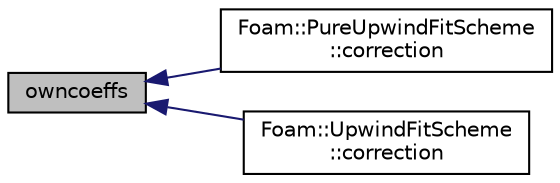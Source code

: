 digraph "owncoeffs"
{
  bgcolor="transparent";
  edge [fontname="Helvetica",fontsize="10",labelfontname="Helvetica",labelfontsize="10"];
  node [fontname="Helvetica",fontsize="10",shape=record];
  rankdir="LR";
  Node1 [label="owncoeffs",height=0.2,width=0.4,color="black", fillcolor="grey75", style="filled", fontcolor="black"];
  Node1 -> Node2 [dir="back",color="midnightblue",fontsize="10",style="solid",fontname="Helvetica"];
  Node2 [label="Foam::PureUpwindFitScheme\l::correction",height=0.2,width=0.4,color="black",URL="$a02038.html#a575a424a2a3d61de0e8d6ad368b61be1",tooltip="Return the explicit correction to the face-interpolate. "];
  Node1 -> Node3 [dir="back",color="midnightblue",fontsize="10",style="solid",fontname="Helvetica"];
  Node3 [label="Foam::UpwindFitScheme\l::correction",height=0.2,width=0.4,color="black",URL="$a02771.html#a575a424a2a3d61de0e8d6ad368b61be1",tooltip="Return the explicit correction to the face-interpolate. "];
}
